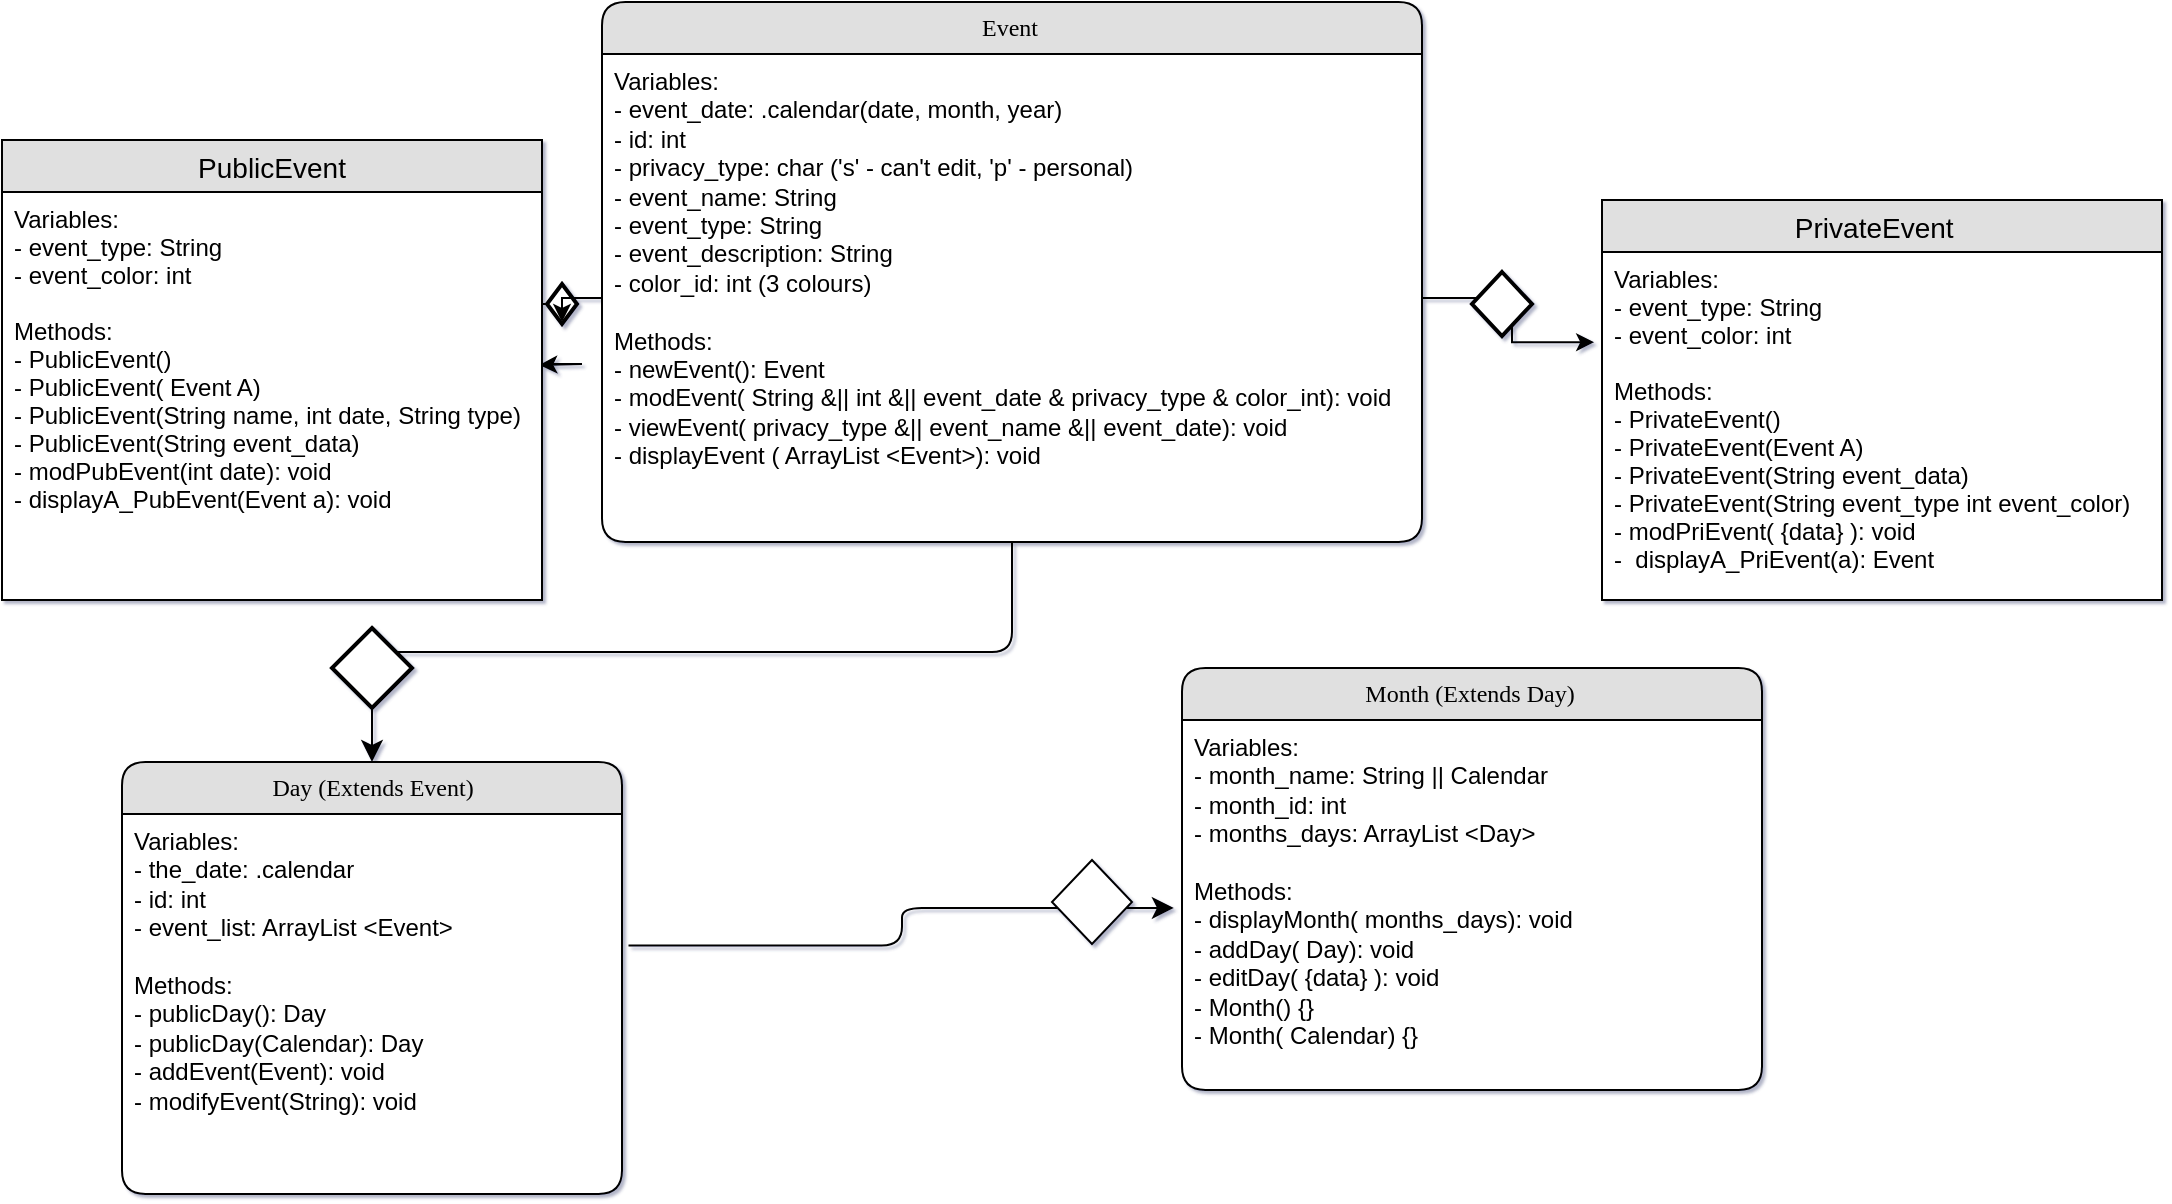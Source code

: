 <mxfile version="11.0.2" type="google"><diagram name="Page-1" id="b520641d-4fe3-3701-9064-5fc419738815"><mxGraphModel dx="946" dy="616" grid="1" gridSize="10" guides="1" tooltips="1" connect="1" arrows="1" fold="1" page="1" pageScale="1" pageWidth="1100" pageHeight="850" background="#ffffff" math="0" shadow="1"><root><mxCell id="0"/><mxCell id="1" parent="0"/><mxCell id="21ea969265ad0168-6" value="Event&amp;nbsp;" style="swimlane;html=1;fontStyle=0;childLayout=stackLayout;horizontal=1;startSize=26;fillColor=#e0e0e0;horizontalStack=0;resizeParent=1;resizeLast=0;collapsible=1;marginBottom=0;swimlaneFillColor=#ffffff;align=center;rounded=1;shadow=0;comic=0;labelBackgroundColor=none;strokeColor=#000000;strokeWidth=1;fontFamily=Verdana;fontSize=12;fontColor=#000000;" parent="1" vertex="1"><mxGeometry x="310" y="10" width="410" height="270" as="geometry"/></mxCell><mxCell id="21ea969265ad0168-7" value="Variables:&amp;nbsp;&lt;br&gt;&lt;span&gt;- event_date: .calendar(date, month, year)&lt;br&gt;- id: int&amp;nbsp;&lt;br&gt;- privacy_type: char ('s' - can't edit, 'p' - personal)&amp;nbsp;&lt;br&gt;- event_name: String&amp;nbsp;&lt;br&gt;- event_type: String&amp;nbsp;&lt;br&gt;- event_description: String&amp;nbsp;&lt;br&gt;- color_id: int (3 colours)&amp;nbsp;&lt;br&gt;&lt;br&gt;Methods:&amp;nbsp;&lt;br&gt;- newEvent(): Event&amp;nbsp;&lt;br&gt;- modEvent( String &amp;amp;|| int &amp;amp;|| event_date &amp;amp; privacy_type &amp;amp; color_int): void&amp;nbsp;&lt;br&gt;- viewEvent( privacy_type &amp;amp;|| event_name &amp;amp;|| event_date): void&amp;nbsp;&lt;br&gt;- displayEvent ( ArrayList &amp;lt;Event&amp;gt;): void&amp;nbsp;&lt;br&gt;&lt;br&gt;&lt;/span&gt;" style="text;html=1;strokeColor=none;fillColor=none;spacingLeft=4;spacingRight=4;whiteSpace=wrap;overflow=hidden;rotatable=0;points=[[0,0.5],[1,0.5]];portConstraint=eastwest;" parent="21ea969265ad0168-6" vertex="1"><mxGeometry y="26" width="410" height="244" as="geometry"/></mxCell><mxCell id="21ea969265ad0168-14" value="Day (Extends Event)" style="swimlane;html=1;fontStyle=0;childLayout=stackLayout;horizontal=1;startSize=26;fillColor=#e0e0e0;horizontalStack=0;resizeParent=1;resizeLast=0;collapsible=1;marginBottom=0;swimlaneFillColor=#ffffff;align=center;rounded=1;shadow=0;comic=0;labelBackgroundColor=none;strokeColor=#000000;strokeWidth=1;fontFamily=Verdana;fontSize=12;fontColor=#000000;" parent="1" vertex="1"><mxGeometry x="70" y="390" width="250" height="216" as="geometry"><mxRectangle x="70" y="344" width="160" height="26" as="alternateBounds"/></mxGeometry></mxCell><mxCell id="21ea969265ad0168-15" value="Variables:&amp;nbsp;&lt;br&gt;- the_date: .calendar&amp;nbsp;&lt;br&gt;- id: int&amp;nbsp;&lt;br&gt;- event_list: ArrayList &amp;lt;Event&amp;gt;&amp;nbsp;&lt;br&gt;&lt;br&gt;Methods:&lt;br&gt;- publicDay(): Day&amp;nbsp;&lt;br&gt;- publicDay(Calendar): Day&amp;nbsp;&lt;br&gt;- addEvent(Event): void&amp;nbsp;&lt;br&gt;- modifyEvent(String): void&amp;nbsp;" style="text;html=1;strokeColor=none;fillColor=none;spacingLeft=4;spacingRight=4;whiteSpace=wrap;overflow=hidden;rotatable=0;points=[[0,0.5],[1,0.5]];portConstraint=eastwest;" parent="21ea969265ad0168-14" vertex="1"><mxGeometry y="26" width="250" height="184" as="geometry"/></mxCell><mxCell id="21ea969265ad0168-22" value="Month (Extends Day)&amp;nbsp;" style="swimlane;html=1;fontStyle=0;childLayout=stackLayout;horizontal=1;startSize=26;fillColor=#e0e0e0;horizontalStack=0;resizeParent=1;resizeLast=0;collapsible=1;marginBottom=0;swimlaneFillColor=#ffffff;align=center;rounded=1;shadow=0;comic=0;labelBackgroundColor=none;strokeColor=#000000;strokeWidth=1;fontFamily=Verdana;fontSize=12;fontColor=#000000;" parent="1" vertex="1"><mxGeometry x="600" y="343" width="290" height="211" as="geometry"/></mxCell><mxCell id="21ea969265ad0168-23" value="Variables:&amp;nbsp;&lt;br&gt;- month_name: String || Calendar&amp;nbsp;&lt;br&gt;- month_id: int&amp;nbsp;&lt;br&gt;- months_days: ArrayList &amp;lt;Day&amp;gt;&amp;nbsp;&lt;br&gt;&lt;br&gt;Methods:&amp;nbsp;&lt;br&gt;- displayMonth( months_days): void&amp;nbsp;&lt;br&gt;- addDay( Day): void&amp;nbsp;&lt;br&gt;- editDay( {data} ): void&amp;nbsp;&lt;br&gt;- Month() {}&lt;br&gt;- Month( Calendar) {}" style="text;html=1;strokeColor=none;fillColor=none;spacingLeft=4;spacingRight=4;whiteSpace=wrap;overflow=hidden;rotatable=0;points=[[0,0.5],[1,0.5]];portConstraint=eastwest;" parent="21ea969265ad0168-22" vertex="1"><mxGeometry y="26" width="290" height="174" as="geometry"/></mxCell><mxCell id="21ea969265ad0168-36" style="edgeStyle=orthogonalEdgeStyle;html=1;labelBackgroundColor=none;startFill=0;startSize=8;endFill=1;endSize=8;fontFamily=Verdana;fontSize=12;" parent="1" source="21ea969265ad0168-6" target="21ea969265ad0168-14" edge="1"><mxGeometry relative="1" as="geometry"/></mxCell><mxCell id="21ea969265ad0168-42" style="edgeStyle=orthogonalEdgeStyle;html=1;exitX=1.013;exitY=0.357;labelBackgroundColor=none;startFill=0;startSize=8;endFill=1;endSize=8;fontFamily=Verdana;fontSize=12;exitDx=0;exitDy=0;exitPerimeter=0;entryX=-0.014;entryY=0.54;entryDx=0;entryDy=0;entryPerimeter=0;" parent="1" source="21ea969265ad0168-15" target="21ea969265ad0168-23" edge="1"><mxGeometry relative="1" as="geometry"><Array as="points"/><mxPoint x="380" y="513" as="sourcePoint"/><mxPoint x="590" y="464" as="targetPoint"/></mxGeometry></mxCell><mxCell id="NWzDkXPu4SlBn3xhBMBB-1" value="" style="rhombus;whiteSpace=wrap;html=1;" parent="1" vertex="1"><mxGeometry x="535" y="439" width="40" height="42" as="geometry"/></mxCell><mxCell id="44r2TNkfX5SSntQ76P56-2" style="edgeStyle=orthogonalEdgeStyle;rounded=0;orthogonalLoop=1;jettySize=auto;html=1;entryX=-0.014;entryY=0.259;entryDx=0;entryDy=0;entryPerimeter=0;" parent="1" source="21ea969265ad0168-7" edge="1" target="44r2TNkfX5SSntQ76P56-4"><mxGeometry relative="1" as="geometry"><mxPoint x="800" y="161" as="targetPoint"/></mxGeometry></mxCell><mxCell id="44r2TNkfX5SSntQ76P56-3" value="PrivateEvent  " style="swimlane;fontStyle=0;childLayout=stackLayout;horizontal=1;startSize=26;fillColor=#e0e0e0;horizontalStack=0;resizeParent=1;resizeParentMax=0;resizeLast=0;collapsible=1;marginBottom=0;swimlaneFillColor=#ffffff;align=center;fontSize=14;" parent="1" vertex="1"><mxGeometry x="810" y="109" width="280" height="200" as="geometry"/></mxCell><mxCell id="44r2TNkfX5SSntQ76P56-4" value="Variables: &#10;- event_type: String &#10;- event_color: int &#10;&#10;Methods: &#10;- PrivateEvent() &#10;- PrivateEvent(Event A)&#10;- PrivateEvent(String event_data) &#10;- PrivateEvent(String event_type int event_color)   &#10;- modPriEvent( {data} ): void &#10;-  displayA_PriEvent(a): Event " style="text;strokeColor=none;fillColor=none;spacingLeft=4;spacingRight=4;overflow=hidden;rotatable=0;points=[[0,0.5],[1,0.5]];portConstraint=eastwest;fontSize=12;" parent="44r2TNkfX5SSntQ76P56-3" vertex="1"><mxGeometry y="26" width="280" height="174" as="geometry"/></mxCell><mxCell id="44r2TNkfX5SSntQ76P56-7" value="" style="strokeWidth=2;html=1;shape=mxgraph.flowchart.decision;whiteSpace=wrap;" parent="1" vertex="1"><mxGeometry x="745" y="145" width="30" height="32" as="geometry"/></mxCell><mxCell id="44r2TNkfX5SSntQ76P56-8" value="" style="strokeWidth=2;html=1;shape=mxgraph.flowchart.decision;whiteSpace=wrap;" parent="1" vertex="1"><mxGeometry x="175" y="323" width="40" height="40" as="geometry"/></mxCell><mxCell id="44r2TNkfX5SSntQ76P56-9" style="edgeStyle=orthogonalEdgeStyle;rounded=0;orthogonalLoop=1;jettySize=auto;html=1;entryX=0.995;entryY=0.424;entryDx=0;entryDy=0;entryPerimeter=0;" parent="1" source="44r2TNkfX5SSntQ76P56-14" target="44r2TNkfX5SSntQ76P56-11" edge="1"><mxGeometry relative="1" as="geometry"><mxPoint x="230" y="158" as="targetPoint"/></mxGeometry></mxCell><mxCell id="44r2TNkfX5SSntQ76P56-10" value="PublicEvent" style="swimlane;fontStyle=0;childLayout=stackLayout;horizontal=1;startSize=26;fillColor=#e0e0e0;horizontalStack=0;resizeParent=1;resizeParentMax=0;resizeLast=0;collapsible=1;marginBottom=0;swimlaneFillColor=#ffffff;align=center;fontSize=14;" parent="1" vertex="1"><mxGeometry x="10" y="79" width="270" height="230" as="geometry"><mxRectangle x="70" y="100" width="70" height="26" as="alternateBounds"/></mxGeometry></mxCell><mxCell id="44r2TNkfX5SSntQ76P56-11" value="Variables: &#10;- event_type: String &#10;- event_color: int&#10;&#10;Methods: &#10;- PublicEvent() &#10;- PublicEvent( Event A) &#10;- PublicEvent(String name, int date, String type)&#10;- PublicEvent(String event_data) &#10;- modPubEvent(int date): void &#10;- displayA_PubEvent(Event a): void&#10; " style="text;strokeColor=none;fillColor=none;spacingLeft=4;spacingRight=4;overflow=hidden;rotatable=0;points=[[0,0.5],[1,0.5]];portConstraint=eastwest;fontSize=12;" parent="44r2TNkfX5SSntQ76P56-10" vertex="1"><mxGeometry y="26" width="270" height="204" as="geometry"/></mxCell><mxCell id="44r2TNkfX5SSntQ76P56-14" value="" style="strokeWidth=2;html=1;shape=mxgraph.flowchart.decision;whiteSpace=wrap;" parent="1" vertex="1"><mxGeometry x="282.5" y="151" width="15" height="20" as="geometry"/></mxCell><mxCell id="dqZ9uWbI2G98fkksUypv-2" style="edgeStyle=orthogonalEdgeStyle;rounded=0;orthogonalLoop=1;jettySize=auto;html=1;entryX=0.5;entryY=0.95;entryDx=0;entryDy=0;entryPerimeter=0;" edge="1" parent="1" source="21ea969265ad0168-7" target="44r2TNkfX5SSntQ76P56-14"><mxGeometry relative="1" as="geometry"><mxPoint x="269" y="141" as="targetPoint"/><mxPoint x="310" y="158" as="sourcePoint"/></mxGeometry></mxCell></root></mxGraphModel></diagram></mxfile>